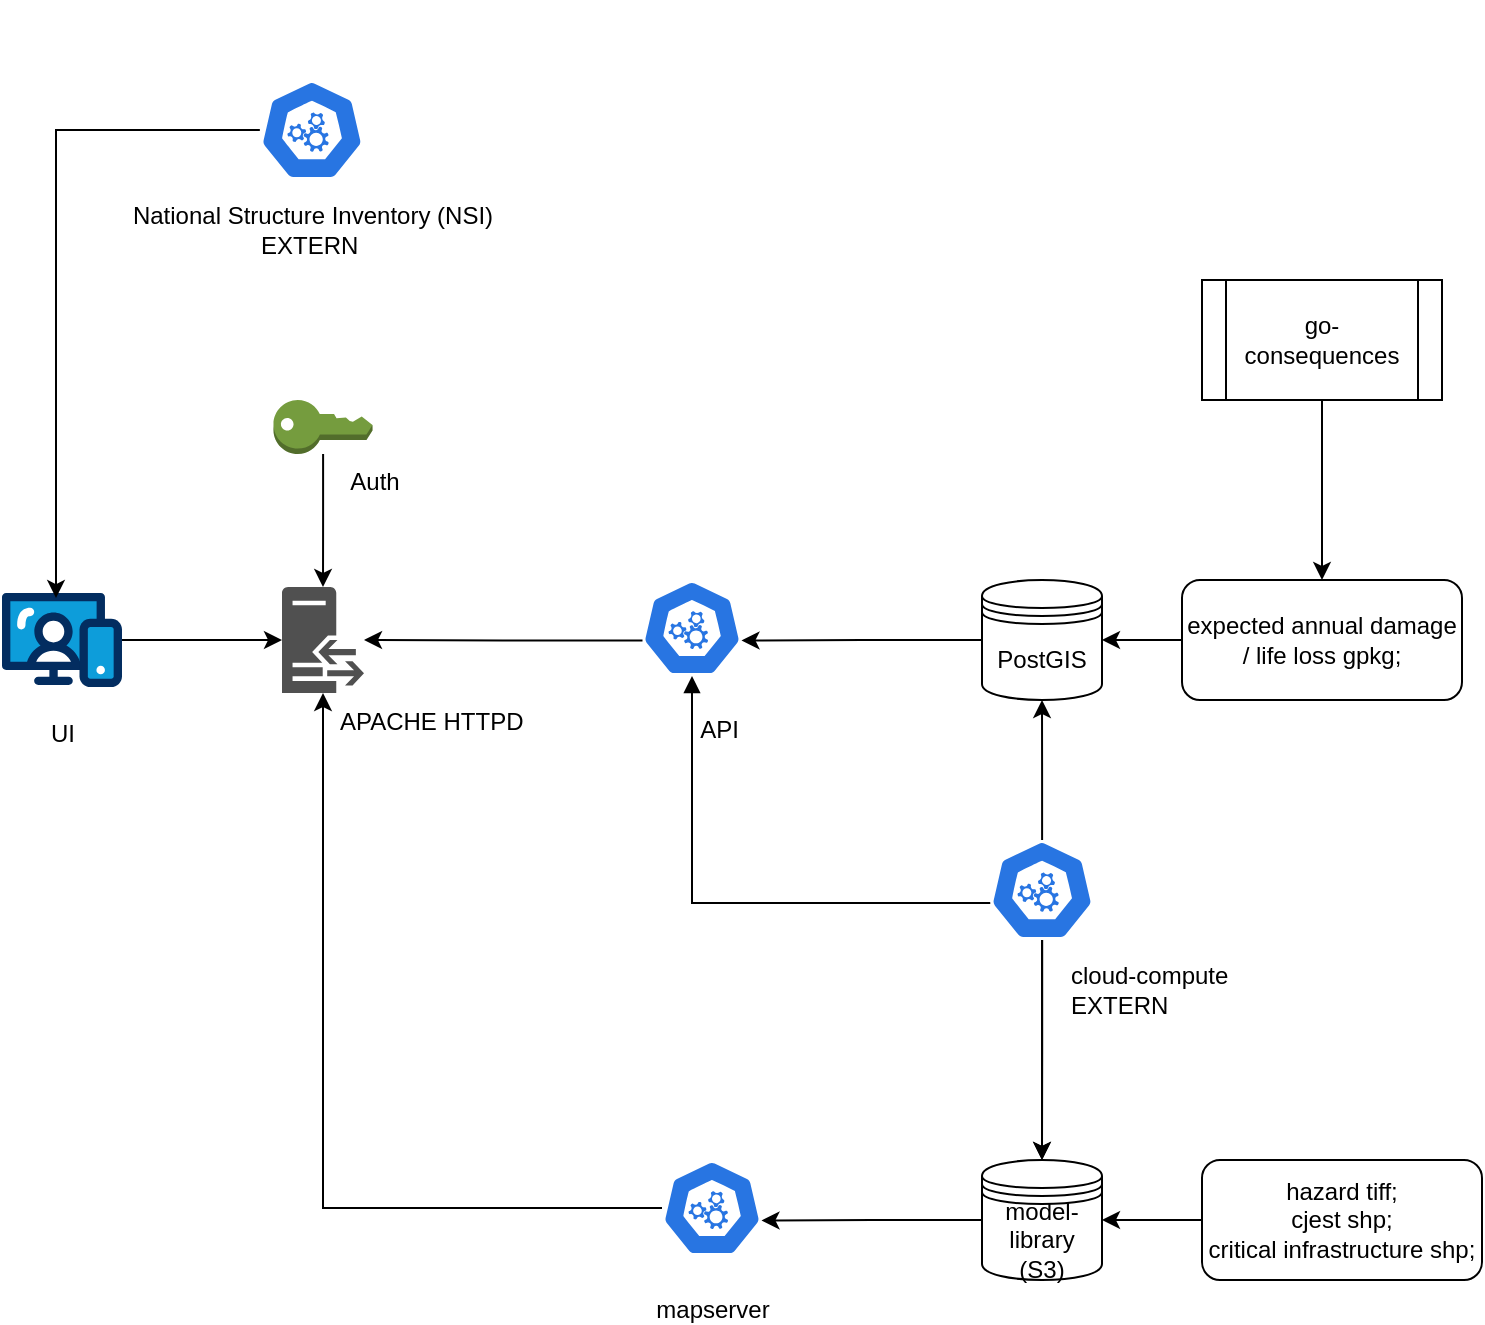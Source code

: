 <mxfile version="23.1.6" type="github" pages="4">
  <diagram name="with-data" id="2Ey8FZhIOAeo2eShXoSj">
    <mxGraphModel dx="1251" dy="835" grid="1" gridSize="10" guides="1" tooltips="1" connect="1" arrows="1" fold="1" page="1" pageScale="1" pageWidth="850" pageHeight="1100" background="#ffffff" math="0" shadow="0">
      <root>
        <mxCell id="0" />
        <mxCell id="1" parent="0" />
        <mxCell id="Cs2ITQX3SxTbPVf86ow3-4" style="edgeStyle=orthogonalEdgeStyle;rounded=0;orthogonalLoop=1;jettySize=auto;html=1;" parent="1" source="ePrsIyqB74P0uLryzSmZ-6" target="Cs2ITQX3SxTbPVf86ow3-3" edge="1">
          <mxGeometry relative="1" as="geometry" />
        </mxCell>
        <mxCell id="ePrsIyqB74P0uLryzSmZ-6" value="UI" style="verticalLabelPosition=bottom;aspect=fixed;html=1;shape=mxgraph.salesforce.web;" parent="1" vertex="1">
          <mxGeometry x="50" y="556.3" width="60" height="47.4" as="geometry" />
        </mxCell>
        <mxCell id="ePrsIyqB74P0uLryzSmZ-12" value="&lt;br&gt;&lt;br&gt;&lt;br&gt;&lt;br&gt;&lt;br&gt;&lt;br&gt;&lt;br&gt;&lt;span style=&quot;white-space: pre;&quot;&gt;&#x9;&lt;/span&gt;API" style="aspect=fixed;sketch=0;html=1;dashed=0;whitespace=wrap;fillColor=#2875E2;strokeColor=#ffffff;points=[[0.005,0.63,0],[0.1,0.2,0],[0.9,0.2,0],[0.5,0,0],[0.995,0.63,0],[0.72,0.99,0],[0.5,1,0],[0.28,0.99,0]];shape=mxgraph.kubernetes.icon2;prIcon=api" parent="1" vertex="1">
          <mxGeometry x="370" y="550" width="50" height="48" as="geometry" />
        </mxCell>
        <mxCell id="ePrsIyqB74P0uLryzSmZ-14" style="edgeStyle=orthogonalEdgeStyle;rounded=0;orthogonalLoop=1;jettySize=auto;html=1;entryX=0.995;entryY=0.63;entryDx=0;entryDy=0;entryPerimeter=0;exitX=0;exitY=0.5;exitDx=0;exitDy=0;" parent="1" source="Cs2ITQX3SxTbPVf86ow3-29" target="ePrsIyqB74P0uLryzSmZ-12" edge="1">
          <mxGeometry relative="1" as="geometry">
            <mxPoint x="540" y="580" as="sourcePoint" />
          </mxGeometry>
        </mxCell>
        <mxCell id="ePrsIyqB74P0uLryzSmZ-18" style="edgeStyle=orthogonalEdgeStyle;rounded=0;orthogonalLoop=1;jettySize=auto;html=1;" parent="1" source="ePrsIyqB74P0uLryzSmZ-16" target="Cs2ITQX3SxTbPVf86ow3-3" edge="1">
          <mxGeometry relative="1" as="geometry">
            <mxPoint x="260" y="520" as="targetPoint" />
          </mxGeometry>
        </mxCell>
        <mxCell id="ePrsIyqB74P0uLryzSmZ-16" value="&lt;span style=&quot;white-space: pre;&quot;&gt;&#x9;&lt;/span&gt;&lt;span style=&quot;white-space: pre;&quot;&gt;&#x9;&lt;/span&gt;Auth&amp;nbsp;" style="outlineConnect=0;dashed=0;verticalLabelPosition=bottom;verticalAlign=top;align=center;html=1;shape=mxgraph.aws3.add_on;fillColor=#759C3E;gradientColor=none;" parent="1" vertex="1">
          <mxGeometry x="185.75" y="460" width="49.5" height="27" as="geometry" />
        </mxCell>
        <mxCell id="ePrsIyqB74P0uLryzSmZ-19" value="&lt;br&gt;&lt;br&gt;&lt;br&gt;&lt;br&gt;&lt;br&gt;&lt;br&gt;&lt;br&gt;mapserver" style="aspect=fixed;sketch=0;html=1;dashed=0;whitespace=wrap;fillColor=#2875E2;strokeColor=#ffffff;points=[[0.005,0.63,0],[0.1,0.2,0],[0.9,0.2,0],[0.5,0,0],[0.995,0.63,0],[0.72,0.99,0],[0.5,1,0],[0.28,0.99,0]];shape=mxgraph.kubernetes.icon2;prIcon=api" parent="1" vertex="1">
          <mxGeometry x="380" y="840" width="50" height="48" as="geometry" />
        </mxCell>
        <mxCell id="ePrsIyqB74P0uLryzSmZ-27" style="edgeStyle=orthogonalEdgeStyle;rounded=0;orthogonalLoop=1;jettySize=auto;html=1;exitX=0.005;exitY=0.63;exitDx=0;exitDy=0;exitPerimeter=0;" parent="1" source="ePrsIyqB74P0uLryzSmZ-12" target="Cs2ITQX3SxTbPVf86ow3-3" edge="1">
          <mxGeometry relative="1" as="geometry">
            <mxPoint x="220" y="630" as="targetPoint" />
          </mxGeometry>
        </mxCell>
        <mxCell id="ePrsIyqB74P0uLryzSmZ-29" style="edgeStyle=orthogonalEdgeStyle;rounded=0;orthogonalLoop=1;jettySize=auto;html=1;" parent="1" source="ePrsIyqB74P0uLryzSmZ-19" target="Cs2ITQX3SxTbPVf86ow3-3" edge="1">
          <mxGeometry relative="1" as="geometry" />
        </mxCell>
        <mxCell id="Cs2ITQX3SxTbPVf86ow3-1" value="expected annual damage / life loss gpkg;" style="rounded=1;whiteSpace=wrap;html=1;" parent="1" vertex="1">
          <mxGeometry x="640" y="550" width="140" height="60" as="geometry" />
        </mxCell>
        <mxCell id="Cs2ITQX3SxTbPVf86ow3-2" style="edgeStyle=orthogonalEdgeStyle;rounded=0;orthogonalLoop=1;jettySize=auto;html=1;entryX=1;entryY=0.5;entryDx=0;entryDy=0;" parent="1" source="Cs2ITQX3SxTbPVf86ow3-1" target="Cs2ITQX3SxTbPVf86ow3-29" edge="1">
          <mxGeometry relative="1" as="geometry">
            <mxPoint x="600" y="580" as="targetPoint" />
          </mxGeometry>
        </mxCell>
        <mxCell id="Cs2ITQX3SxTbPVf86ow3-3" value="&lt;span style=&quot;white-space: pre;&quot;&gt;&#x9;&lt;/span&gt;&lt;span style=&quot;white-space: pre;&quot;&gt;&#x9;&lt;/span&gt;&lt;span style=&quot;white-space: pre;&quot;&gt;&#x9;&lt;/span&gt;&lt;span style=&quot;white-space: pre;&quot;&gt;&#x9;&lt;/span&gt;APACHE HTTPD" style="sketch=0;pointerEvents=1;shadow=0;dashed=0;html=1;strokeColor=none;fillColor=#505050;labelPosition=center;verticalLabelPosition=bottom;verticalAlign=top;outlineConnect=0;align=center;shape=mxgraph.office.servers.reverse_proxy;" parent="1" vertex="1">
          <mxGeometry x="190" y="553.5" width="41" height="53" as="geometry" />
        </mxCell>
        <mxCell id="Cs2ITQX3SxTbPVf86ow3-32" style="edgeStyle=orthogonalEdgeStyle;rounded=0;orthogonalLoop=1;jettySize=auto;html=1;entryX=1;entryY=0.5;entryDx=0;entryDy=0;" parent="1" source="Cs2ITQX3SxTbPVf86ow3-7" target="Cs2ITQX3SxTbPVf86ow3-31" edge="1">
          <mxGeometry relative="1" as="geometry" />
        </mxCell>
        <mxCell id="Cs2ITQX3SxTbPVf86ow3-7" value="hazard tiff;&lt;br&gt;cjest shp;&lt;br&gt;critical infrastructure shp;" style="rounded=1;whiteSpace=wrap;html=1;" parent="1" vertex="1">
          <mxGeometry x="650" y="840" width="140" height="60" as="geometry" />
        </mxCell>
        <mxCell id="Cs2ITQX3SxTbPVf86ow3-11" value="" style="edgeStyle=orthogonalEdgeStyle;rounded=0;orthogonalLoop=1;jettySize=auto;html=1;entryX=0.45;entryY=0.054;entryDx=0;entryDy=0;entryPerimeter=0;" parent="1" source="Cs2ITQX3SxTbPVf86ow3-9" target="ePrsIyqB74P0uLryzSmZ-6" edge="1">
          <mxGeometry relative="1" as="geometry">
            <mxPoint x="76" y="510" as="targetPoint" />
          </mxGeometry>
        </mxCell>
        <mxCell id="Cs2ITQX3SxTbPVf86ow3-9" value="&lt;br&gt;&lt;br&gt;&lt;br&gt;&lt;br&gt;&lt;br&gt;&lt;br&gt;&lt;br&gt;National Structure Inventory (NSI)&lt;br&gt;EXTERN&amp;nbsp;" style="aspect=fixed;sketch=0;html=1;dashed=0;whitespace=wrap;fillColor=#2875E2;strokeColor=#ffffff;points=[[0.005,0.63,0],[0.1,0.2,0],[0.9,0.2,0],[0.5,0,0],[0.995,0.63,0],[0.72,0.99,0],[0.5,1,0],[0.28,0.99,0]];shape=mxgraph.kubernetes.icon2;prIcon=api" parent="1" vertex="1">
          <mxGeometry x="178.92" y="300" width="52.08" height="50" as="geometry" />
        </mxCell>
        <mxCell id="Cs2ITQX3SxTbPVf86ow3-16" style="edgeStyle=orthogonalEdgeStyle;rounded=0;orthogonalLoop=1;jettySize=auto;html=1;endArrow=block;endFill=1;exitX=0.005;exitY=0.63;exitDx=0;exitDy=0;exitPerimeter=0;" parent="1" source="Cs2ITQX3SxTbPVf86ow3-22" target="ePrsIyqB74P0uLryzSmZ-12" edge="1">
          <mxGeometry relative="1" as="geometry">
            <mxPoint x="523.34" y="720" as="sourcePoint" />
          </mxGeometry>
        </mxCell>
        <mxCell id="Cs2ITQX3SxTbPVf86ow3-28" style="edgeStyle=orthogonalEdgeStyle;rounded=0;orthogonalLoop=1;jettySize=auto;html=1;entryX=0.5;entryY=0;entryDx=0;entryDy=0;" parent="1" source="Cs2ITQX3SxTbPVf86ow3-21" target="Cs2ITQX3SxTbPVf86ow3-1" edge="1">
          <mxGeometry relative="1" as="geometry" />
        </mxCell>
        <mxCell id="Cs2ITQX3SxTbPVf86ow3-21" value="go-consequences" style="shape=process;whiteSpace=wrap;html=1;backgroundOutline=1;" parent="1" vertex="1">
          <mxGeometry x="650" y="400" width="120" height="60" as="geometry" />
        </mxCell>
        <mxCell id="ugYBUavQ3PEfS5DGZeGt-2" value="" style="edgeStyle=orthogonalEdgeStyle;rounded=0;orthogonalLoop=1;jettySize=auto;html=1;" parent="1" source="Cs2ITQX3SxTbPVf86ow3-22" target="Cs2ITQX3SxTbPVf86ow3-31" edge="1">
          <mxGeometry relative="1" as="geometry" />
        </mxCell>
        <mxCell id="Cs2ITQX3SxTbPVf86ow3-22" value="&lt;br&gt;&lt;br&gt;&lt;br&gt;&lt;br&gt;&lt;br&gt;&lt;br&gt;&lt;br&gt;&lt;span style=&quot;white-space: pre;&quot;&gt;&#x9;&lt;/span&gt;&lt;span style=&quot;white-space: pre;&quot;&gt;&#x9;&lt;/span&gt;&lt;span style=&quot;white-space: pre;&quot;&gt;&#x9;&lt;/span&gt;&lt;span style=&quot;white-space: pre;&quot;&gt;&#x9;&lt;/span&gt;cloud-compute&lt;br&gt;&lt;span style=&quot;white-space: pre;&quot;&gt;&#x9;&lt;/span&gt;&lt;span style=&quot;white-space: pre;&quot;&gt;&#x9;&lt;/span&gt;&lt;span style=&quot;white-space: pre;&quot;&gt;&#x9;&lt;/span&gt;EXTERN&amp;nbsp;" style="aspect=fixed;sketch=0;html=1;dashed=0;whitespace=wrap;fillColor=#2875E2;strokeColor=#ffffff;points=[[0.005,0.63,0],[0.1,0.2,0],[0.9,0.2,0],[0.5,0,0],[0.995,0.63,0],[0.72,0.99,0],[0.5,1,0],[0.28,0.99,0]];shape=mxgraph.kubernetes.icon2;prIcon=api" parent="1" vertex="1">
          <mxGeometry x="543.96" y="680" width="52.08" height="50" as="geometry" />
        </mxCell>
        <mxCell id="Cs2ITQX3SxTbPVf86ow3-26" style="edgeStyle=orthogonalEdgeStyle;rounded=0;orthogonalLoop=1;jettySize=auto;html=1;entryX=0.5;entryY=1;entryDx=0;entryDy=0;" parent="1" source="Cs2ITQX3SxTbPVf86ow3-22" target="Cs2ITQX3SxTbPVf86ow3-29" edge="1">
          <mxGeometry relative="1" as="geometry">
            <mxPoint x="570" y="620" as="targetPoint" />
          </mxGeometry>
        </mxCell>
        <mxCell id="Cs2ITQX3SxTbPVf86ow3-27" style="edgeStyle=orthogonalEdgeStyle;rounded=0;orthogonalLoop=1;jettySize=auto;html=1;entryX=0.5;entryY=0;entryDx=0;entryDy=0;" parent="1" source="Cs2ITQX3SxTbPVf86ow3-22" target="Cs2ITQX3SxTbPVf86ow3-31" edge="1">
          <mxGeometry relative="1" as="geometry">
            <mxPoint x="570" y="830" as="targetPoint" />
          </mxGeometry>
        </mxCell>
        <mxCell id="Cs2ITQX3SxTbPVf86ow3-29" value="PostGIS" style="shape=datastore;whiteSpace=wrap;html=1;" parent="1" vertex="1">
          <mxGeometry x="540" y="550" width="60" height="60" as="geometry" />
        </mxCell>
        <mxCell id="Cs2ITQX3SxTbPVf86ow3-31" value="model-library (S3)" style="shape=datastore;whiteSpace=wrap;html=1;" parent="1" vertex="1">
          <mxGeometry x="540" y="840" width="60" height="60" as="geometry" />
        </mxCell>
        <mxCell id="Cs2ITQX3SxTbPVf86ow3-33" style="edgeStyle=orthogonalEdgeStyle;rounded=0;orthogonalLoop=1;jettySize=auto;html=1;entryX=0.995;entryY=0.63;entryDx=0;entryDy=0;entryPerimeter=0;" parent="1" source="Cs2ITQX3SxTbPVf86ow3-31" target="ePrsIyqB74P0uLryzSmZ-19" edge="1">
          <mxGeometry relative="1" as="geometry" />
        </mxCell>
      </root>
    </mxGraphModel>
  </diagram>
  <diagram name="no-cc-w/data" id="33bfEPTIm-HsVqTnS2jS">
    <mxGraphModel dx="1251" dy="835" grid="1" gridSize="10" guides="1" tooltips="1" connect="1" arrows="1" fold="1" page="1" pageScale="1" pageWidth="850" pageHeight="1100" background="none" math="0" shadow="0">
      <root>
        <mxCell id="m9729KXrZ_-m3LPtYyF5-0" />
        <mxCell id="m9729KXrZ_-m3LPtYyF5-1" parent="m9729KXrZ_-m3LPtYyF5-0" />
        <mxCell id="m9729KXrZ_-m3LPtYyF5-2" style="edgeStyle=orthogonalEdgeStyle;rounded=0;orthogonalLoop=1;jettySize=auto;html=1;" edge="1" parent="m9729KXrZ_-m3LPtYyF5-1" source="m9729KXrZ_-m3LPtYyF5-3" target="m9729KXrZ_-m3LPtYyF5-13">
          <mxGeometry relative="1" as="geometry" />
        </mxCell>
        <mxCell id="m9729KXrZ_-m3LPtYyF5-3" value="UI" style="verticalLabelPosition=bottom;aspect=fixed;html=1;shape=mxgraph.salesforce.web;" vertex="1" parent="m9729KXrZ_-m3LPtYyF5-1">
          <mxGeometry x="50" y="556.3" width="60" height="47.4" as="geometry" />
        </mxCell>
        <mxCell id="m9729KXrZ_-m3LPtYyF5-4" value="&lt;br&gt;&lt;br&gt;&lt;br&gt;&lt;br&gt;&lt;br&gt;&lt;br&gt;&lt;br&gt;&lt;span style=&quot;white-space: pre;&quot;&gt;&#x9;&lt;/span&gt;API" style="aspect=fixed;sketch=0;html=1;dashed=0;whitespace=wrap;fillColor=#2875E2;strokeColor=#ffffff;points=[[0.005,0.63,0],[0.1,0.2,0],[0.9,0.2,0],[0.5,0,0],[0.995,0.63,0],[0.72,0.99,0],[0.5,1,0],[0.28,0.99,0]];shape=mxgraph.kubernetes.icon2;prIcon=api" vertex="1" parent="m9729KXrZ_-m3LPtYyF5-1">
          <mxGeometry x="370" y="550" width="50" height="48" as="geometry" />
        </mxCell>
        <mxCell id="m9729KXrZ_-m3LPtYyF5-5" style="edgeStyle=orthogonalEdgeStyle;rounded=0;orthogonalLoop=1;jettySize=auto;html=1;entryX=0.995;entryY=0.63;entryDx=0;entryDy=0;entryPerimeter=0;exitX=0;exitY=0.5;exitDx=0;exitDy=0;" edge="1" parent="m9729KXrZ_-m3LPtYyF5-1" source="m9729KXrZ_-m3LPtYyF5-25" target="m9729KXrZ_-m3LPtYyF5-4">
          <mxGeometry relative="1" as="geometry">
            <mxPoint x="540" y="580" as="sourcePoint" />
          </mxGeometry>
        </mxCell>
        <mxCell id="m9729KXrZ_-m3LPtYyF5-6" style="edgeStyle=orthogonalEdgeStyle;rounded=0;orthogonalLoop=1;jettySize=auto;html=1;" edge="1" parent="m9729KXrZ_-m3LPtYyF5-1" source="m9729KXrZ_-m3LPtYyF5-7" target="m9729KXrZ_-m3LPtYyF5-13">
          <mxGeometry relative="1" as="geometry">
            <mxPoint x="260" y="520" as="targetPoint" />
          </mxGeometry>
        </mxCell>
        <mxCell id="m9729KXrZ_-m3LPtYyF5-7" value="&lt;span style=&quot;white-space: pre;&quot;&gt;&#x9;&lt;/span&gt;&lt;span style=&quot;white-space: pre;&quot;&gt;&#x9;&lt;/span&gt;Auth&amp;nbsp;" style="outlineConnect=0;dashed=0;verticalLabelPosition=bottom;verticalAlign=top;align=center;html=1;shape=mxgraph.aws3.add_on;fillColor=#759C3E;gradientColor=none;" vertex="1" parent="m9729KXrZ_-m3LPtYyF5-1">
          <mxGeometry x="185.75" y="460" width="49.5" height="27" as="geometry" />
        </mxCell>
        <mxCell id="m9729KXrZ_-m3LPtYyF5-8" value="&lt;br&gt;&lt;br&gt;&lt;br&gt;&lt;br&gt;&lt;br&gt;&lt;br&gt;&lt;br&gt;mapserver" style="aspect=fixed;sketch=0;html=1;dashed=0;whitespace=wrap;fillColor=#2875E2;strokeColor=#ffffff;points=[[0.005,0.63,0],[0.1,0.2,0],[0.9,0.2,0],[0.5,0,0],[0.995,0.63,0],[0.72,0.99,0],[0.5,1,0],[0.28,0.99,0]];shape=mxgraph.kubernetes.icon2;prIcon=api" vertex="1" parent="m9729KXrZ_-m3LPtYyF5-1">
          <mxGeometry x="380" y="840" width="50" height="48" as="geometry" />
        </mxCell>
        <mxCell id="m9729KXrZ_-m3LPtYyF5-9" style="edgeStyle=orthogonalEdgeStyle;rounded=0;orthogonalLoop=1;jettySize=auto;html=1;exitX=0.005;exitY=0.63;exitDx=0;exitDy=0;exitPerimeter=0;" edge="1" parent="m9729KXrZ_-m3LPtYyF5-1" source="m9729KXrZ_-m3LPtYyF5-4" target="m9729KXrZ_-m3LPtYyF5-13">
          <mxGeometry relative="1" as="geometry">
            <mxPoint x="220" y="630" as="targetPoint" />
          </mxGeometry>
        </mxCell>
        <mxCell id="m9729KXrZ_-m3LPtYyF5-10" style="edgeStyle=orthogonalEdgeStyle;rounded=0;orthogonalLoop=1;jettySize=auto;html=1;" edge="1" parent="m9729KXrZ_-m3LPtYyF5-1" source="m9729KXrZ_-m3LPtYyF5-8" target="m9729KXrZ_-m3LPtYyF5-13">
          <mxGeometry relative="1" as="geometry" />
        </mxCell>
        <mxCell id="m9729KXrZ_-m3LPtYyF5-11" value="expected annual damage / life loss gpkg;" style="rounded=1;whiteSpace=wrap;html=1;" vertex="1" parent="m9729KXrZ_-m3LPtYyF5-1">
          <mxGeometry x="640" y="550" width="140" height="60" as="geometry" />
        </mxCell>
        <mxCell id="m9729KXrZ_-m3LPtYyF5-12" style="edgeStyle=orthogonalEdgeStyle;rounded=0;orthogonalLoop=1;jettySize=auto;html=1;entryX=1;entryY=0.5;entryDx=0;entryDy=0;" edge="1" parent="m9729KXrZ_-m3LPtYyF5-1" source="m9729KXrZ_-m3LPtYyF5-11" target="m9729KXrZ_-m3LPtYyF5-25">
          <mxGeometry relative="1" as="geometry">
            <mxPoint x="600" y="580" as="targetPoint" />
          </mxGeometry>
        </mxCell>
        <mxCell id="m9729KXrZ_-m3LPtYyF5-13" value="&lt;span style=&quot;white-space: pre;&quot;&gt;&#x9;&lt;/span&gt;&lt;span style=&quot;white-space: pre;&quot;&gt;&#x9;&lt;/span&gt;&lt;span style=&quot;white-space: pre;&quot;&gt;&#x9;&lt;/span&gt;&lt;span style=&quot;white-space: pre;&quot;&gt;&#x9;&lt;/span&gt;APACHE HTTPD" style="sketch=0;pointerEvents=1;shadow=0;dashed=0;html=1;strokeColor=none;fillColor=#505050;labelPosition=center;verticalLabelPosition=bottom;verticalAlign=top;outlineConnect=0;align=center;shape=mxgraph.office.servers.reverse_proxy;" vertex="1" parent="m9729KXrZ_-m3LPtYyF5-1">
          <mxGeometry x="190" y="553.5" width="41" height="53" as="geometry" />
        </mxCell>
        <mxCell id="m9729KXrZ_-m3LPtYyF5-14" style="edgeStyle=orthogonalEdgeStyle;rounded=0;orthogonalLoop=1;jettySize=auto;html=1;entryX=1;entryY=0.5;entryDx=0;entryDy=0;" edge="1" parent="m9729KXrZ_-m3LPtYyF5-1" source="m9729KXrZ_-m3LPtYyF5-15" target="m9729KXrZ_-m3LPtYyF5-26">
          <mxGeometry relative="1" as="geometry" />
        </mxCell>
        <mxCell id="m9729KXrZ_-m3LPtYyF5-15" value="hazard tiff;&lt;br&gt;cjest shp;&lt;br&gt;critical infrastructure shp;" style="rounded=1;whiteSpace=wrap;html=1;" vertex="1" parent="m9729KXrZ_-m3LPtYyF5-1">
          <mxGeometry x="650" y="840" width="140" height="60" as="geometry" />
        </mxCell>
        <mxCell id="m9729KXrZ_-m3LPtYyF5-16" value="" style="edgeStyle=orthogonalEdgeStyle;rounded=0;orthogonalLoop=1;jettySize=auto;html=1;entryX=0.45;entryY=0.054;entryDx=0;entryDy=0;entryPerimeter=0;" edge="1" parent="m9729KXrZ_-m3LPtYyF5-1" source="m9729KXrZ_-m3LPtYyF5-17" target="m9729KXrZ_-m3LPtYyF5-3">
          <mxGeometry relative="1" as="geometry">
            <mxPoint x="76" y="510" as="targetPoint" />
          </mxGeometry>
        </mxCell>
        <mxCell id="m9729KXrZ_-m3LPtYyF5-17" value="&lt;br&gt;&lt;br&gt;&lt;br&gt;&lt;br&gt;&lt;br&gt;&lt;br&gt;&lt;br&gt;National Structure Inventory (NSI)&lt;br&gt;EXTERN&amp;nbsp;" style="aspect=fixed;sketch=0;html=1;dashed=0;whitespace=wrap;fillColor=#2875E2;strokeColor=#ffffff;points=[[0.005,0.63,0],[0.1,0.2,0],[0.9,0.2,0],[0.5,0,0],[0.995,0.63,0],[0.72,0.99,0],[0.5,1,0],[0.28,0.99,0]];shape=mxgraph.kubernetes.icon2;prIcon=api" vertex="1" parent="m9729KXrZ_-m3LPtYyF5-1">
          <mxGeometry x="178.92" y="300" width="52.08" height="50" as="geometry" />
        </mxCell>
        <mxCell id="m9729KXrZ_-m3LPtYyF5-18" style="edgeStyle=orthogonalEdgeStyle;rounded=0;orthogonalLoop=1;jettySize=auto;html=1;endArrow=block;endFill=1;exitX=0.5;exitY=0;exitDx=0;exitDy=0;" edge="1" parent="m9729KXrZ_-m3LPtYyF5-1" source="m9729KXrZ_-m3LPtYyF5-26" target="m9729KXrZ_-m3LPtYyF5-4">
          <mxGeometry relative="1" as="geometry">
            <mxPoint x="544.22" y="711.5" as="sourcePoint" />
          </mxGeometry>
        </mxCell>
        <mxCell id="m9729KXrZ_-m3LPtYyF5-19" style="edgeStyle=orthogonalEdgeStyle;rounded=0;orthogonalLoop=1;jettySize=auto;html=1;entryX=0.5;entryY=0;entryDx=0;entryDy=0;" edge="1" parent="m9729KXrZ_-m3LPtYyF5-1" source="m9729KXrZ_-m3LPtYyF5-20" target="m9729KXrZ_-m3LPtYyF5-11">
          <mxGeometry relative="1" as="geometry" />
        </mxCell>
        <mxCell id="m9729KXrZ_-m3LPtYyF5-20" value="go-consequences" style="shape=process;whiteSpace=wrap;html=1;backgroundOutline=1;" vertex="1" parent="m9729KXrZ_-m3LPtYyF5-1">
          <mxGeometry x="650" y="400" width="120" height="60" as="geometry" />
        </mxCell>
        <mxCell id="m9729KXrZ_-m3LPtYyF5-25" value="PostGIS" style="shape=datastore;whiteSpace=wrap;html=1;" vertex="1" parent="m9729KXrZ_-m3LPtYyF5-1">
          <mxGeometry x="540" y="550" width="60" height="60" as="geometry" />
        </mxCell>
        <mxCell id="m9729KXrZ_-m3LPtYyF5-26" value="model-library (S3)" style="shape=datastore;whiteSpace=wrap;html=1;" vertex="1" parent="m9729KXrZ_-m3LPtYyF5-1">
          <mxGeometry x="540" y="840" width="60" height="60" as="geometry" />
        </mxCell>
        <mxCell id="m9729KXrZ_-m3LPtYyF5-27" style="edgeStyle=orthogonalEdgeStyle;rounded=0;orthogonalLoop=1;jettySize=auto;html=1;entryX=0.995;entryY=0.63;entryDx=0;entryDy=0;entryPerimeter=0;" edge="1" parent="m9729KXrZ_-m3LPtYyF5-1" source="m9729KXrZ_-m3LPtYyF5-26" target="m9729KXrZ_-m3LPtYyF5-8">
          <mxGeometry relative="1" as="geometry" />
        </mxCell>
      </root>
    </mxGraphModel>
  </diagram>
  <diagram name="no-cc-no-data" id="zIOgl0pwnBUtRKi-v4Gi">
    <mxGraphModel dx="1251" dy="835" grid="1" gridSize="10" guides="1" tooltips="1" connect="1" arrows="1" fold="1" page="1" pageScale="1" pageWidth="850" pageHeight="1100" background="none" math="0" shadow="0">
      <root>
        <mxCell id="hQROQaljl50YmxuUpzn9-0" />
        <mxCell id="hQROQaljl50YmxuUpzn9-1" parent="hQROQaljl50YmxuUpzn9-0" />
        <mxCell id="hQROQaljl50YmxuUpzn9-2" style="edgeStyle=orthogonalEdgeStyle;rounded=0;orthogonalLoop=1;jettySize=auto;html=1;" edge="1" parent="hQROQaljl50YmxuUpzn9-1" source="hQROQaljl50YmxuUpzn9-3" target="hQROQaljl50YmxuUpzn9-13">
          <mxGeometry relative="1" as="geometry" />
        </mxCell>
        <mxCell id="hQROQaljl50YmxuUpzn9-3" value="UI" style="verticalLabelPosition=bottom;aspect=fixed;html=1;shape=mxgraph.salesforce.web;" vertex="1" parent="hQROQaljl50YmxuUpzn9-1">
          <mxGeometry x="50" y="556.3" width="60" height="47.4" as="geometry" />
        </mxCell>
        <mxCell id="hQROQaljl50YmxuUpzn9-4" value="&lt;br&gt;&lt;br&gt;&lt;br&gt;&lt;br&gt;&lt;br&gt;&lt;br&gt;&lt;br&gt;&lt;span style=&quot;white-space: pre;&quot;&gt;&#x9;&lt;/span&gt;API" style="aspect=fixed;sketch=0;html=1;dashed=0;whitespace=wrap;fillColor=#2875E2;strokeColor=#ffffff;points=[[0.005,0.63,0],[0.1,0.2,0],[0.9,0.2,0],[0.5,0,0],[0.995,0.63,0],[0.72,0.99,0],[0.5,1,0],[0.28,0.99,0]];shape=mxgraph.kubernetes.icon2;prIcon=api" vertex="1" parent="hQROQaljl50YmxuUpzn9-1">
          <mxGeometry x="370" y="550" width="50" height="48" as="geometry" />
        </mxCell>
        <mxCell id="hQROQaljl50YmxuUpzn9-5" style="edgeStyle=orthogonalEdgeStyle;rounded=0;orthogonalLoop=1;jettySize=auto;html=1;entryX=0.995;entryY=0.63;entryDx=0;entryDy=0;entryPerimeter=0;exitX=0;exitY=0.5;exitDx=0;exitDy=0;" edge="1" parent="hQROQaljl50YmxuUpzn9-1" source="hQROQaljl50YmxuUpzn9-21" target="hQROQaljl50YmxuUpzn9-4">
          <mxGeometry relative="1" as="geometry">
            <mxPoint x="540" y="580" as="sourcePoint" />
          </mxGeometry>
        </mxCell>
        <mxCell id="hQROQaljl50YmxuUpzn9-6" style="edgeStyle=orthogonalEdgeStyle;rounded=0;orthogonalLoop=1;jettySize=auto;html=1;" edge="1" parent="hQROQaljl50YmxuUpzn9-1" source="hQROQaljl50YmxuUpzn9-7" target="hQROQaljl50YmxuUpzn9-13">
          <mxGeometry relative="1" as="geometry">
            <mxPoint x="260" y="520" as="targetPoint" />
          </mxGeometry>
        </mxCell>
        <mxCell id="hQROQaljl50YmxuUpzn9-7" value="&lt;span style=&quot;white-space: pre;&quot;&gt;&#x9;&lt;/span&gt;&lt;span style=&quot;white-space: pre;&quot;&gt;&#x9;&lt;/span&gt;Auth&amp;nbsp;" style="outlineConnect=0;dashed=0;verticalLabelPosition=bottom;verticalAlign=top;align=center;html=1;shape=mxgraph.aws3.add_on;fillColor=#759C3E;gradientColor=none;" vertex="1" parent="hQROQaljl50YmxuUpzn9-1">
          <mxGeometry x="185.75" y="460" width="49.5" height="27" as="geometry" />
        </mxCell>
        <mxCell id="hQROQaljl50YmxuUpzn9-8" value="&lt;br&gt;&lt;br&gt;&lt;br&gt;&lt;br&gt;&lt;br&gt;&lt;br&gt;&lt;br&gt;mapserver" style="aspect=fixed;sketch=0;html=1;dashed=0;whitespace=wrap;fillColor=#2875E2;strokeColor=#ffffff;points=[[0.005,0.63,0],[0.1,0.2,0],[0.9,0.2,0],[0.5,0,0],[0.995,0.63,0],[0.72,0.99,0],[0.5,1,0],[0.28,0.99,0]];shape=mxgraph.kubernetes.icon2;prIcon=api" vertex="1" parent="hQROQaljl50YmxuUpzn9-1">
          <mxGeometry x="380" y="840" width="50" height="48" as="geometry" />
        </mxCell>
        <mxCell id="hQROQaljl50YmxuUpzn9-9" style="edgeStyle=orthogonalEdgeStyle;rounded=0;orthogonalLoop=1;jettySize=auto;html=1;exitX=0.005;exitY=0.63;exitDx=0;exitDy=0;exitPerimeter=0;" edge="1" parent="hQROQaljl50YmxuUpzn9-1" source="hQROQaljl50YmxuUpzn9-4" target="hQROQaljl50YmxuUpzn9-13">
          <mxGeometry relative="1" as="geometry">
            <mxPoint x="220" y="630" as="targetPoint" />
          </mxGeometry>
        </mxCell>
        <mxCell id="hQROQaljl50YmxuUpzn9-10" style="edgeStyle=orthogonalEdgeStyle;rounded=0;orthogonalLoop=1;jettySize=auto;html=1;" edge="1" parent="hQROQaljl50YmxuUpzn9-1" source="hQROQaljl50YmxuUpzn9-8" target="hQROQaljl50YmxuUpzn9-13">
          <mxGeometry relative="1" as="geometry" />
        </mxCell>
        <mxCell id="hQROQaljl50YmxuUpzn9-13" value="&lt;span style=&quot;white-space: pre;&quot;&gt;&#x9;&lt;/span&gt;&lt;span style=&quot;white-space: pre;&quot;&gt;&#x9;&lt;/span&gt;&lt;span style=&quot;white-space: pre;&quot;&gt;&#x9;&lt;/span&gt;&lt;span style=&quot;white-space: pre;&quot;&gt;&#x9;&lt;/span&gt;APACHE HTTPD" style="sketch=0;pointerEvents=1;shadow=0;dashed=0;html=1;strokeColor=none;fillColor=#505050;labelPosition=center;verticalLabelPosition=bottom;verticalAlign=top;outlineConnect=0;align=center;shape=mxgraph.office.servers.reverse_proxy;" vertex="1" parent="hQROQaljl50YmxuUpzn9-1">
          <mxGeometry x="190" y="553.5" width="41" height="53" as="geometry" />
        </mxCell>
        <mxCell id="hQROQaljl50YmxuUpzn9-16" value="" style="edgeStyle=orthogonalEdgeStyle;rounded=0;orthogonalLoop=1;jettySize=auto;html=1;entryX=0.45;entryY=0.054;entryDx=0;entryDy=0;entryPerimeter=0;" edge="1" parent="hQROQaljl50YmxuUpzn9-1" source="hQROQaljl50YmxuUpzn9-17" target="hQROQaljl50YmxuUpzn9-3">
          <mxGeometry relative="1" as="geometry">
            <mxPoint x="76" y="510" as="targetPoint" />
          </mxGeometry>
        </mxCell>
        <mxCell id="hQROQaljl50YmxuUpzn9-17" value="&lt;br&gt;&lt;br&gt;&lt;br&gt;&lt;br&gt;&lt;br&gt;&lt;br&gt;&lt;br&gt;National Structure Inventory (NSI)&lt;br&gt;EXTERN&amp;nbsp;" style="aspect=fixed;sketch=0;html=1;dashed=0;whitespace=wrap;fillColor=#2875E2;strokeColor=#ffffff;points=[[0.005,0.63,0],[0.1,0.2,0],[0.9,0.2,0],[0.5,0,0],[0.995,0.63,0],[0.72,0.99,0],[0.5,1,0],[0.28,0.99,0]];shape=mxgraph.kubernetes.icon2;prIcon=api" vertex="1" parent="hQROQaljl50YmxuUpzn9-1">
          <mxGeometry x="178.92" y="300" width="52.08" height="50" as="geometry" />
        </mxCell>
        <mxCell id="hQROQaljl50YmxuUpzn9-18" style="edgeStyle=orthogonalEdgeStyle;rounded=0;orthogonalLoop=1;jettySize=auto;html=1;endArrow=block;endFill=1;exitX=0.5;exitY=0;exitDx=0;exitDy=0;" edge="1" parent="hQROQaljl50YmxuUpzn9-1" source="hQROQaljl50YmxuUpzn9-22" target="hQROQaljl50YmxuUpzn9-4">
          <mxGeometry relative="1" as="geometry">
            <mxPoint x="544.22" y="711.5" as="sourcePoint" />
          </mxGeometry>
        </mxCell>
        <mxCell id="hQROQaljl50YmxuUpzn9-21" value="PostGIS" style="shape=datastore;whiteSpace=wrap;html=1;" vertex="1" parent="hQROQaljl50YmxuUpzn9-1">
          <mxGeometry x="540" y="550" width="60" height="60" as="geometry" />
        </mxCell>
        <mxCell id="hQROQaljl50YmxuUpzn9-22" value="model-library (S3)" style="shape=datastore;whiteSpace=wrap;html=1;" vertex="1" parent="hQROQaljl50YmxuUpzn9-1">
          <mxGeometry x="540" y="840" width="60" height="60" as="geometry" />
        </mxCell>
        <mxCell id="hQROQaljl50YmxuUpzn9-23" style="edgeStyle=orthogonalEdgeStyle;rounded=0;orthogonalLoop=1;jettySize=auto;html=1;entryX=0.995;entryY=0.63;entryDx=0;entryDy=0;entryPerimeter=0;" edge="1" parent="hQROQaljl50YmxuUpzn9-1" source="hQROQaljl50YmxuUpzn9-22" target="hQROQaljl50YmxuUpzn9-8">
          <mxGeometry relative="1" as="geometry" />
        </mxCell>
      </root>
    </mxGraphModel>
  </diagram>
  <diagram id="FZYIqaRbly65nP8J2Opm" name="no-data">
    <mxGraphModel dx="1251" dy="835" grid="1" gridSize="10" guides="1" tooltips="1" connect="1" arrows="1" fold="1" page="1" pageScale="1" pageWidth="850" pageHeight="1100" math="0" shadow="0">
      <root>
        <mxCell id="0" />
        <mxCell id="1" parent="0" />
        <mxCell id="Q_ZB4WMOAdtALk9WaDoK-1" style="edgeStyle=orthogonalEdgeStyle;rounded=0;orthogonalLoop=1;jettySize=auto;html=1;" parent="1" source="Q_ZB4WMOAdtALk9WaDoK-2" target="Q_ZB4WMOAdtALk9WaDoK-12" edge="1">
          <mxGeometry relative="1" as="geometry" />
        </mxCell>
        <mxCell id="Q_ZB4WMOAdtALk9WaDoK-2" value="UI" style="verticalLabelPosition=bottom;aspect=fixed;html=1;shape=mxgraph.salesforce.web;" parent="1" vertex="1">
          <mxGeometry x="50" y="556.3" width="60" height="47.4" as="geometry" />
        </mxCell>
        <mxCell id="Q_ZB4WMOAdtALk9WaDoK-3" value="&lt;br&gt;&lt;br&gt;&lt;br&gt;&lt;br&gt;&lt;br&gt;&lt;br&gt;&lt;br&gt;API" style="aspect=fixed;sketch=0;html=1;dashed=0;whitespace=wrap;fillColor=#2875E2;strokeColor=#ffffff;points=[[0.005,0.63,0],[0.1,0.2,0],[0.9,0.2,0],[0.5,0,0],[0.995,0.63,0],[0.72,0.99,0],[0.5,1,0],[0.28,0.99,0]];shape=mxgraph.kubernetes.icon2;prIcon=api" parent="1" vertex="1">
          <mxGeometry x="370" y="550" width="50" height="48" as="geometry" />
        </mxCell>
        <mxCell id="Q_ZB4WMOAdtALk9WaDoK-4" style="edgeStyle=orthogonalEdgeStyle;rounded=0;orthogonalLoop=1;jettySize=auto;html=1;entryX=0.995;entryY=0.63;entryDx=0;entryDy=0;entryPerimeter=0;exitX=0;exitY=0.5;exitDx=0;exitDy=0;" parent="1" source="Q_ZB4WMOAdtALk9WaDoK-23" target="Q_ZB4WMOAdtALk9WaDoK-3" edge="1">
          <mxGeometry relative="1" as="geometry">
            <mxPoint x="540" y="580" as="sourcePoint" />
          </mxGeometry>
        </mxCell>
        <mxCell id="Q_ZB4WMOAdtALk9WaDoK-5" style="edgeStyle=orthogonalEdgeStyle;rounded=0;orthogonalLoop=1;jettySize=auto;html=1;" parent="1" source="Q_ZB4WMOAdtALk9WaDoK-6" target="Q_ZB4WMOAdtALk9WaDoK-12" edge="1">
          <mxGeometry relative="1" as="geometry">
            <mxPoint x="260" y="520" as="targetPoint" />
          </mxGeometry>
        </mxCell>
        <mxCell id="Q_ZB4WMOAdtALk9WaDoK-6" value="Auth&amp;nbsp;" style="outlineConnect=0;dashed=0;verticalLabelPosition=bottom;verticalAlign=top;align=center;html=1;shape=mxgraph.aws3.add_on;fillColor=#759C3E;gradientColor=none;" parent="1" vertex="1">
          <mxGeometry x="185.75" y="460" width="49.5" height="27" as="geometry" />
        </mxCell>
        <mxCell id="Q_ZB4WMOAdtALk9WaDoK-7" value="&lt;br&gt;&lt;br&gt;&lt;br&gt;&lt;br&gt;&lt;br&gt;&lt;br&gt;&lt;br&gt;mapserver" style="aspect=fixed;sketch=0;html=1;dashed=0;whitespace=wrap;fillColor=#2875E2;strokeColor=#ffffff;points=[[0.005,0.63,0],[0.1,0.2,0],[0.9,0.2,0],[0.5,0,0],[0.995,0.63,0],[0.72,0.99,0],[0.5,1,0],[0.28,0.99,0]];shape=mxgraph.kubernetes.icon2;prIcon=api" parent="1" vertex="1">
          <mxGeometry x="380" y="840" width="50" height="48" as="geometry" />
        </mxCell>
        <mxCell id="Q_ZB4WMOAdtALk9WaDoK-8" style="edgeStyle=orthogonalEdgeStyle;rounded=0;orthogonalLoop=1;jettySize=auto;html=1;exitX=0.005;exitY=0.63;exitDx=0;exitDy=0;exitPerimeter=0;" parent="1" source="Q_ZB4WMOAdtALk9WaDoK-3" target="Q_ZB4WMOAdtALk9WaDoK-12" edge="1">
          <mxGeometry relative="1" as="geometry">
            <mxPoint x="220" y="630" as="targetPoint" />
          </mxGeometry>
        </mxCell>
        <mxCell id="Q_ZB4WMOAdtALk9WaDoK-9" style="edgeStyle=orthogonalEdgeStyle;rounded=0;orthogonalLoop=1;jettySize=auto;html=1;" parent="1" source="Q_ZB4WMOAdtALk9WaDoK-7" target="Q_ZB4WMOAdtALk9WaDoK-12" edge="1">
          <mxGeometry relative="1" as="geometry" />
        </mxCell>
        <mxCell id="Q_ZB4WMOAdtALk9WaDoK-12" value="APACHE HTTPD" style="sketch=0;pointerEvents=1;shadow=0;dashed=0;html=1;strokeColor=none;fillColor=#505050;labelPosition=center;verticalLabelPosition=bottom;verticalAlign=top;outlineConnect=0;align=center;shape=mxgraph.office.servers.reverse_proxy;" parent="1" vertex="1">
          <mxGeometry x="190" y="553.5" width="41" height="53" as="geometry" />
        </mxCell>
        <mxCell id="Q_ZB4WMOAdtALk9WaDoK-15" value="" style="edgeStyle=orthogonalEdgeStyle;rounded=0;orthogonalLoop=1;jettySize=auto;html=1;entryX=0.45;entryY=0.054;entryDx=0;entryDy=0;entryPerimeter=0;" parent="1" source="Q_ZB4WMOAdtALk9WaDoK-16" target="Q_ZB4WMOAdtALk9WaDoK-2" edge="1">
          <mxGeometry relative="1" as="geometry">
            <mxPoint x="76" y="510" as="targetPoint" />
          </mxGeometry>
        </mxCell>
        <mxCell id="Q_ZB4WMOAdtALk9WaDoK-16" value="&lt;br&gt;&lt;br&gt;&lt;br&gt;&lt;br&gt;&lt;br&gt;&lt;br&gt;&lt;br&gt;National Structure Inventory (NSI)&lt;br&gt;EXTERN&amp;nbsp;" style="aspect=fixed;sketch=0;html=1;dashed=0;whitespace=wrap;fillColor=#2875E2;strokeColor=#ffffff;points=[[0.005,0.63,0],[0.1,0.2,0],[0.9,0.2,0],[0.5,0,0],[0.995,0.63,0],[0.72,0.99,0],[0.5,1,0],[0.28,0.99,0]];shape=mxgraph.kubernetes.icon2;prIcon=api" parent="1" vertex="1">
          <mxGeometry x="178.92" y="300" width="52.08" height="50" as="geometry" />
        </mxCell>
        <mxCell id="Q_ZB4WMOAdtALk9WaDoK-17" style="edgeStyle=orthogonalEdgeStyle;rounded=0;orthogonalLoop=1;jettySize=auto;html=1;endArrow=block;endFill=1;exitX=0.005;exitY=0.63;exitDx=0;exitDy=0;exitPerimeter=0;" parent="1" source="Q_ZB4WMOAdtALk9WaDoK-20" target="Q_ZB4WMOAdtALk9WaDoK-3" edge="1">
          <mxGeometry relative="1" as="geometry">
            <mxPoint x="523.34" y="720" as="sourcePoint" />
          </mxGeometry>
        </mxCell>
        <mxCell id="Q_ZB4WMOAdtALk9WaDoK-18" style="edgeStyle=orthogonalEdgeStyle;rounded=0;orthogonalLoop=1;jettySize=auto;html=1;entryX=0.5;entryY=0;entryDx=0;entryDy=0;" parent="1" edge="1">
          <mxGeometry relative="1" as="geometry">
            <mxPoint x="710" y="460" as="sourcePoint" />
          </mxGeometry>
        </mxCell>
        <mxCell id="Q_ZB4WMOAdtALk9WaDoK-20" value="&lt;br&gt;&lt;br&gt;&lt;br&gt;&lt;br&gt;&lt;br&gt;&lt;br&gt;&lt;br&gt;cloud-compute&lt;br&gt;EXTERN&amp;nbsp;" style="aspect=fixed;sketch=0;html=1;dashed=0;whitespace=wrap;fillColor=#2875E2;strokeColor=#ffffff;points=[[0.005,0.63,0],[0.1,0.2,0],[0.9,0.2,0],[0.5,0,0],[0.995,0.63,0],[0.72,0.99,0],[0.5,1,0],[0.28,0.99,0]];shape=mxgraph.kubernetes.icon2;prIcon=api" parent="1" vertex="1">
          <mxGeometry x="543.96" y="680" width="52.08" height="50" as="geometry" />
        </mxCell>
        <mxCell id="Q_ZB4WMOAdtALk9WaDoK-21" style="edgeStyle=orthogonalEdgeStyle;rounded=0;orthogonalLoop=1;jettySize=auto;html=1;entryX=0.5;entryY=1;entryDx=0;entryDy=0;" parent="1" source="Q_ZB4WMOAdtALk9WaDoK-20" target="Q_ZB4WMOAdtALk9WaDoK-23" edge="1">
          <mxGeometry relative="1" as="geometry">
            <mxPoint x="570" y="620" as="targetPoint" />
          </mxGeometry>
        </mxCell>
        <mxCell id="Q_ZB4WMOAdtALk9WaDoK-22" style="edgeStyle=orthogonalEdgeStyle;rounded=0;orthogonalLoop=1;jettySize=auto;html=1;entryX=0.5;entryY=0;entryDx=0;entryDy=0;" parent="1" source="Q_ZB4WMOAdtALk9WaDoK-20" target="Q_ZB4WMOAdtALk9WaDoK-24" edge="1">
          <mxGeometry relative="1" as="geometry">
            <mxPoint x="570" y="830" as="targetPoint" />
          </mxGeometry>
        </mxCell>
        <mxCell id="Q_ZB4WMOAdtALk9WaDoK-23" value="PostGIS" style="shape=datastore;whiteSpace=wrap;html=1;" parent="1" vertex="1">
          <mxGeometry x="540" y="550" width="60" height="60" as="geometry" />
        </mxCell>
        <mxCell id="Q_ZB4WMOAdtALk9WaDoK-24" value="model-library (S3)" style="shape=datastore;whiteSpace=wrap;html=1;" parent="1" vertex="1">
          <mxGeometry x="540" y="840" width="60" height="60" as="geometry" />
        </mxCell>
        <mxCell id="Q_ZB4WMOAdtALk9WaDoK-25" style="edgeStyle=orthogonalEdgeStyle;rounded=0;orthogonalLoop=1;jettySize=auto;html=1;entryX=0.995;entryY=0.63;entryDx=0;entryDy=0;entryPerimeter=0;" parent="1" source="Q_ZB4WMOAdtALk9WaDoK-24" target="Q_ZB4WMOAdtALk9WaDoK-7" edge="1">
          <mxGeometry relative="1" as="geometry" />
        </mxCell>
      </root>
    </mxGraphModel>
  </diagram>
</mxfile>
